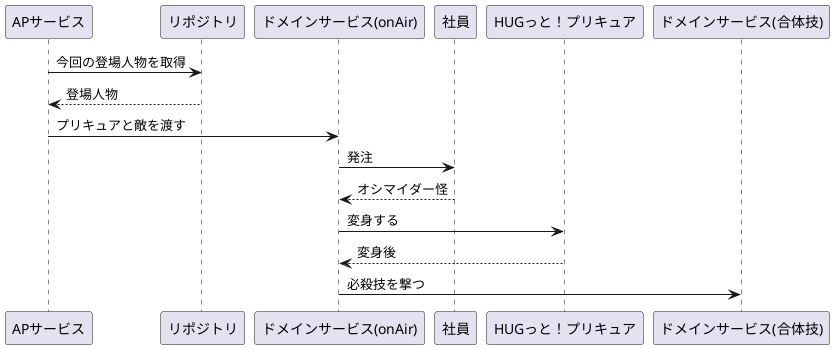 @startuml
APサービス -> リポジトリ : 今回の登場人物を取得
APサービス <-- リポジトリ : 登場人物
APサービス -> "ドメインサービス(onAir)" : プリキュアと敵を渡す
"ドメインサービス(onAir)" -> 社員 : 発注
社員 --> "ドメインサービス(onAir)": オシマイダー怪
"ドメインサービス(onAir)" -> "HUGっと！プリキュア" : 変身する
"ドメインサービス(onAir)" <-- "HUGっと！プリキュア" : 変身後

"ドメインサービス(onAir)" -> "ドメインサービス(合体技)" : 必殺技を撃つ

@enduml
